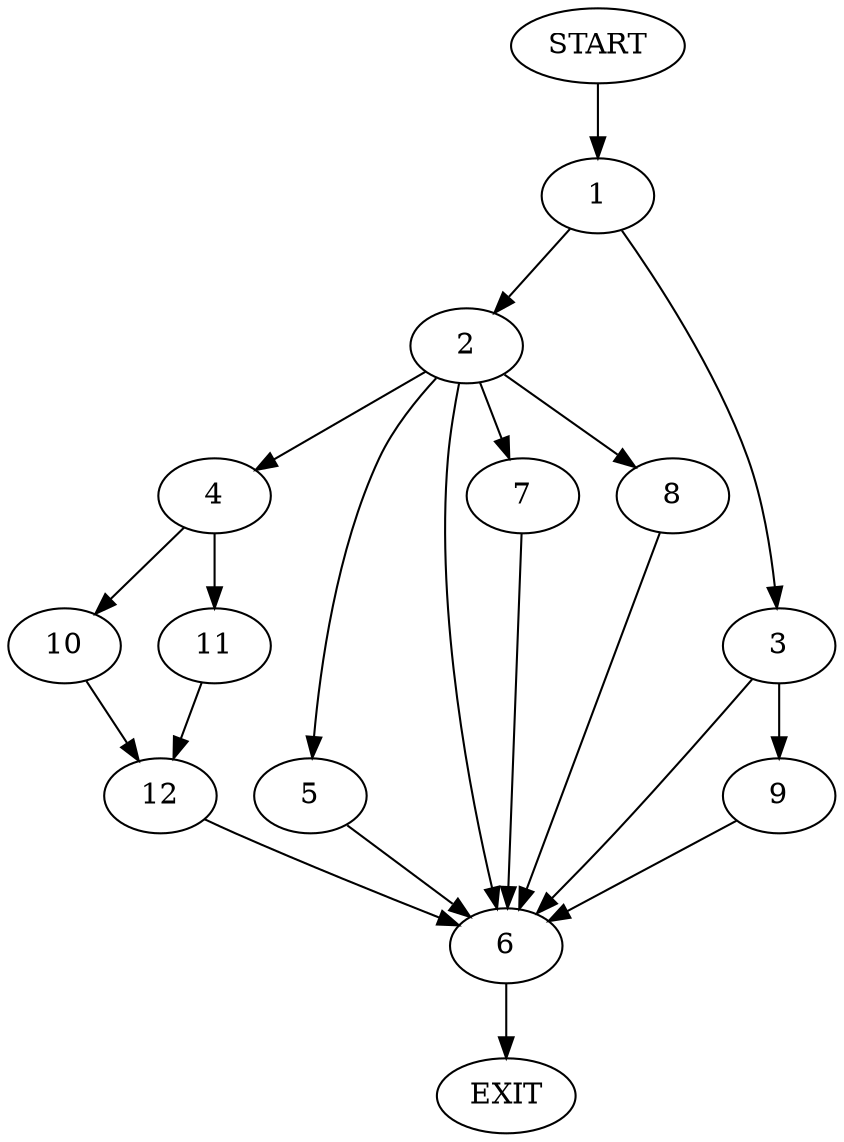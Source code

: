 digraph {
0 [label="START"]
13 [label="EXIT"]
0 -> 1
1 -> 2
1 -> 3
2 -> 4
2 -> 5
2 -> 6
2 -> 7
2 -> 8
3 -> 6
3 -> 9
6 -> 13
9 -> 6
7 -> 6
4 -> 10
4 -> 11
5 -> 6
8 -> 6
10 -> 12
11 -> 12
12 -> 6
}

